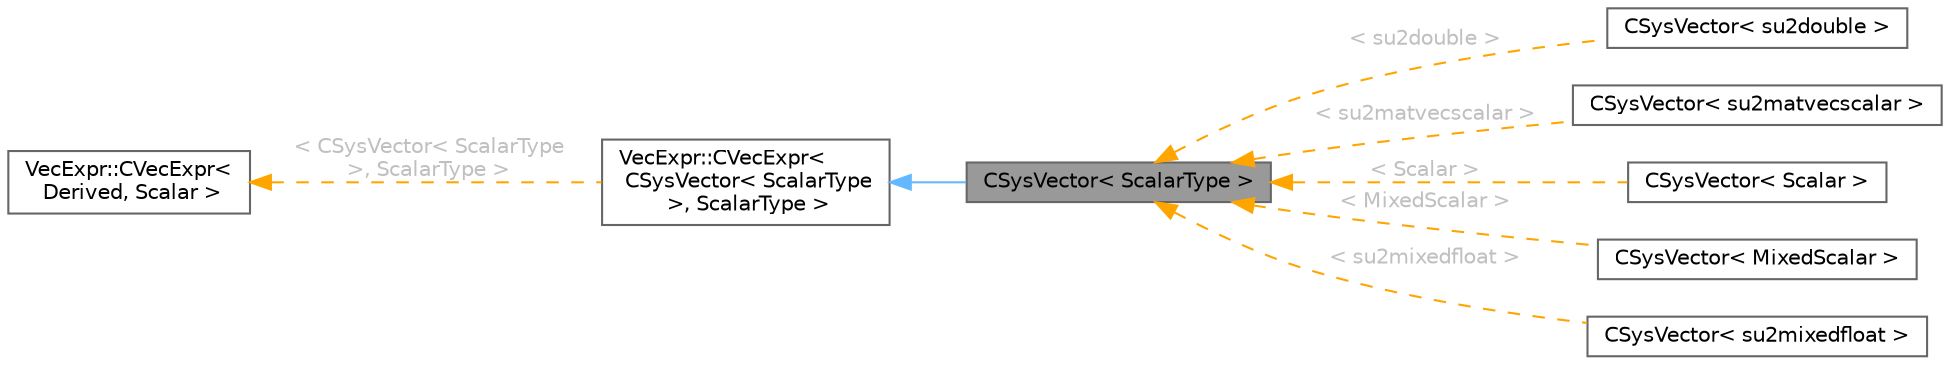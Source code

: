 digraph "CSysVector&lt; ScalarType &gt;"
{
 // LATEX_PDF_SIZE
  bgcolor="transparent";
  edge [fontname=Helvetica,fontsize=10,labelfontname=Helvetica,labelfontsize=10];
  node [fontname=Helvetica,fontsize=10,shape=box,height=0.2,width=0.4];
  rankdir="LR";
  Node1 [id="Node000001",label="CSysVector\< ScalarType \>",height=0.2,width=0.4,color="gray40", fillcolor="grey60", style="filled", fontcolor="black",tooltip="Class for holding and manipulating vectors needed by linear solvers."];
  Node2 -> Node1 [id="edge1_Node000001_Node000002",dir="back",color="steelblue1",style="solid",tooltip=" "];
  Node2 [id="Node000002",label="VecExpr::CVecExpr\<\l CSysVector\< ScalarType\l \>, ScalarType \>",height=0.2,width=0.4,color="gray40", fillcolor="white", style="filled",URL="$classVecExpr_1_1CVecExpr.html",tooltip=" "];
  Node3 -> Node2 [id="edge2_Node000002_Node000003",dir="back",color="orange",style="dashed",tooltip=" ",label=" \< CSysVector\< ScalarType\l \>, ScalarType \>",fontcolor="grey" ];
  Node3 [id="Node000003",label="VecExpr::CVecExpr\<\l Derived, Scalar \>",height=0.2,width=0.4,color="gray40", fillcolor="white", style="filled",URL="$classVecExpr_1_1CVecExpr.html",tooltip="Base vector expression class."];
  Node1 -> Node4 [id="edge3_Node000001_Node000004",dir="back",color="orange",style="dashed",tooltip=" ",label=" \< su2double \>",fontcolor="grey" ];
  Node4 [id="Node000004",label="CSysVector\< su2double \>",height=0.2,width=0.4,color="gray40", fillcolor="white", style="filled",URL="$classCSysVector.html",tooltip=" "];
  Node1 -> Node5 [id="edge4_Node000001_Node000005",dir="back",color="orange",style="dashed",tooltip=" ",label=" \< su2matvecscalar \>",fontcolor="grey" ];
  Node5 [id="Node000005",label="CSysVector\< su2matvecscalar \>",height=0.2,width=0.4,color="gray40", fillcolor="white", style="filled",URL="$classCSysVector.html",tooltip=" "];
  Node1 -> Node6 [id="edge5_Node000001_Node000006",dir="back",color="orange",style="dashed",tooltip=" ",label=" \< Scalar \>",fontcolor="grey" ];
  Node6 [id="Node000006",label="CSysVector\< Scalar \>",height=0.2,width=0.4,color="gray40", fillcolor="white", style="filled",URL="$classCSysVector.html",tooltip=" "];
  Node1 -> Node7 [id="edge6_Node000001_Node000007",dir="back",color="orange",style="dashed",tooltip=" ",label=" \< MixedScalar \>",fontcolor="grey" ];
  Node7 [id="Node000007",label="CSysVector\< MixedScalar \>",height=0.2,width=0.4,color="gray40", fillcolor="white", style="filled",URL="$classCSysVector.html",tooltip=" "];
  Node1 -> Node8 [id="edge7_Node000001_Node000008",dir="back",color="orange",style="dashed",tooltip=" ",label=" \< su2mixedfloat \>",fontcolor="grey" ];
  Node8 [id="Node000008",label="CSysVector\< su2mixedfloat \>",height=0.2,width=0.4,color="gray40", fillcolor="white", style="filled",URL="$classCSysVector.html",tooltip=" "];
}
